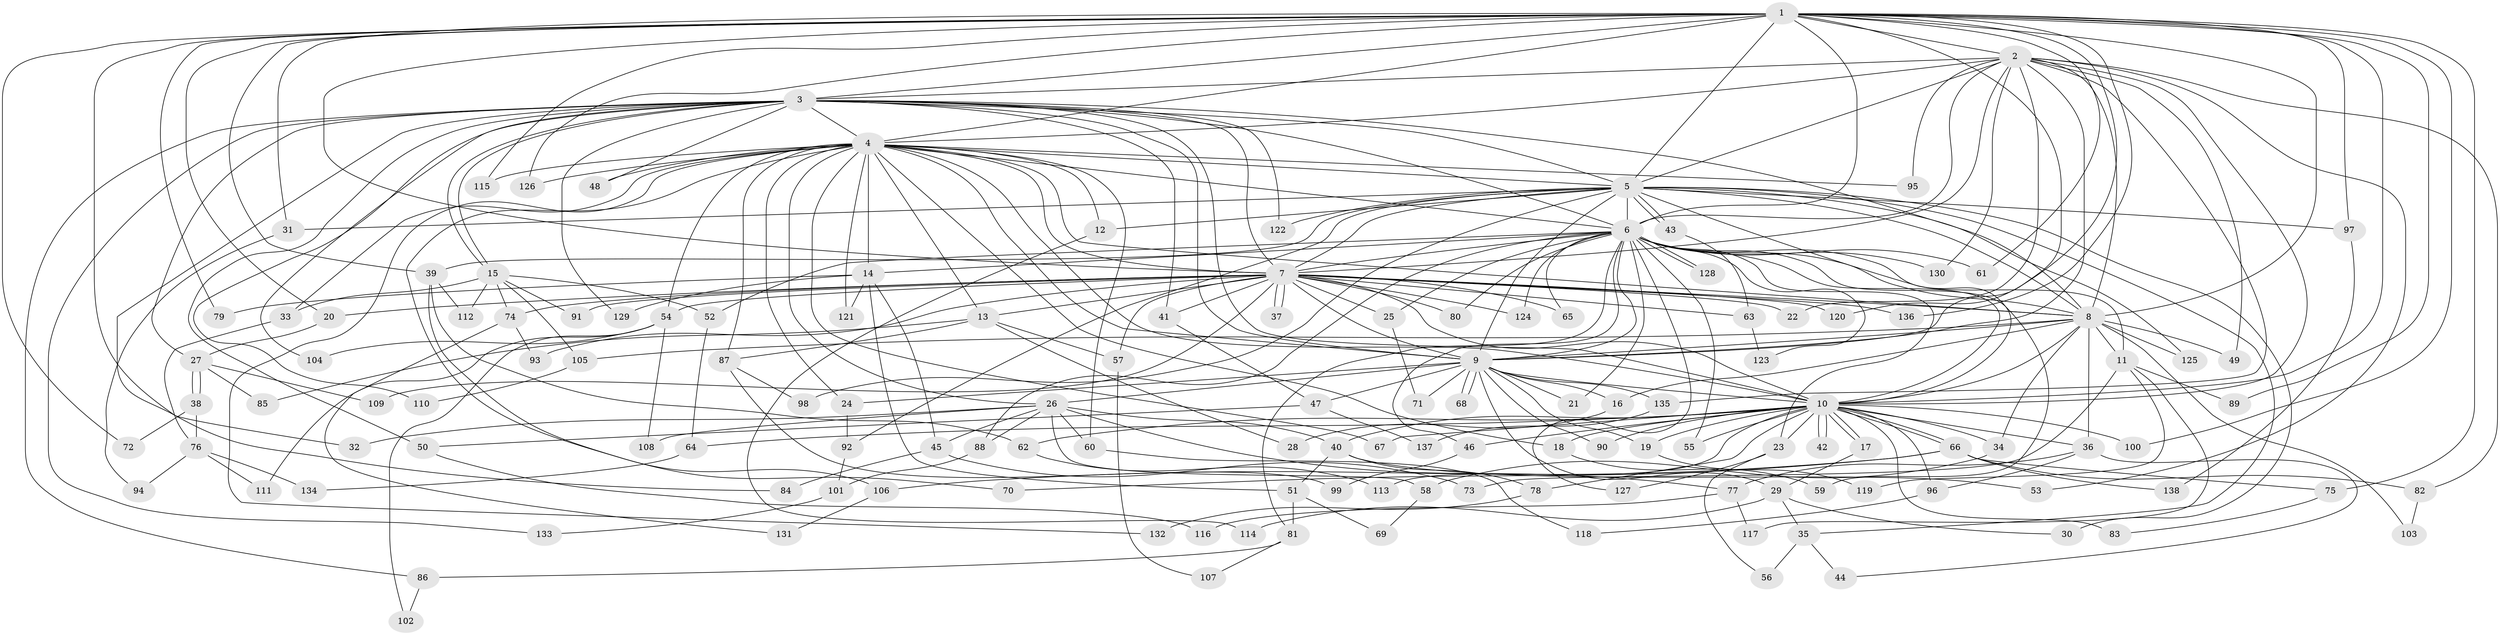 // Generated by graph-tools (version 1.1) at 2025/45/03/09/25 04:45:53]
// undirected, 138 vertices, 301 edges
graph export_dot {
graph [start="1"]
  node [color=gray90,style=filled];
  1;
  2;
  3;
  4;
  5;
  6;
  7;
  8;
  9;
  10;
  11;
  12;
  13;
  14;
  15;
  16;
  17;
  18;
  19;
  20;
  21;
  22;
  23;
  24;
  25;
  26;
  27;
  28;
  29;
  30;
  31;
  32;
  33;
  34;
  35;
  36;
  37;
  38;
  39;
  40;
  41;
  42;
  43;
  44;
  45;
  46;
  47;
  48;
  49;
  50;
  51;
  52;
  53;
  54;
  55;
  56;
  57;
  58;
  59;
  60;
  61;
  62;
  63;
  64;
  65;
  66;
  67;
  68;
  69;
  70;
  71;
  72;
  73;
  74;
  75;
  76;
  77;
  78;
  79;
  80;
  81;
  82;
  83;
  84;
  85;
  86;
  87;
  88;
  89;
  90;
  91;
  92;
  93;
  94;
  95;
  96;
  97;
  98;
  99;
  100;
  101;
  102;
  103;
  104;
  105;
  106;
  107;
  108;
  109;
  110;
  111;
  112;
  113;
  114;
  115;
  116;
  117;
  118;
  119;
  120;
  121;
  122;
  123;
  124;
  125;
  126;
  127;
  128;
  129;
  130;
  131;
  132;
  133;
  134;
  135;
  136;
  137;
  138;
  1 -- 2;
  1 -- 3;
  1 -- 4;
  1 -- 5;
  1 -- 6;
  1 -- 7;
  1 -- 8;
  1 -- 9;
  1 -- 10;
  1 -- 20;
  1 -- 31;
  1 -- 32;
  1 -- 39;
  1 -- 61;
  1 -- 72;
  1 -- 75;
  1 -- 79;
  1 -- 89;
  1 -- 97;
  1 -- 100;
  1 -- 115;
  1 -- 120;
  1 -- 126;
  1 -- 136;
  2 -- 3;
  2 -- 4;
  2 -- 5;
  2 -- 6;
  2 -- 7;
  2 -- 8;
  2 -- 9;
  2 -- 10;
  2 -- 22;
  2 -- 49;
  2 -- 53;
  2 -- 82;
  2 -- 95;
  2 -- 130;
  2 -- 135;
  3 -- 4;
  3 -- 5;
  3 -- 6;
  3 -- 7;
  3 -- 8;
  3 -- 9;
  3 -- 10;
  3 -- 15;
  3 -- 15;
  3 -- 27;
  3 -- 41;
  3 -- 48;
  3 -- 50;
  3 -- 84;
  3 -- 86;
  3 -- 104;
  3 -- 110;
  3 -- 122;
  3 -- 129;
  3 -- 133;
  4 -- 5;
  4 -- 6;
  4 -- 7;
  4 -- 8;
  4 -- 9;
  4 -- 10;
  4 -- 12;
  4 -- 13;
  4 -- 14;
  4 -- 18;
  4 -- 24;
  4 -- 26;
  4 -- 33;
  4 -- 48;
  4 -- 54;
  4 -- 60;
  4 -- 67;
  4 -- 70;
  4 -- 87;
  4 -- 95;
  4 -- 115;
  4 -- 121;
  4 -- 126;
  4 -- 132;
  5 -- 6;
  5 -- 7;
  5 -- 8;
  5 -- 9;
  5 -- 10;
  5 -- 12;
  5 -- 30;
  5 -- 31;
  5 -- 35;
  5 -- 39;
  5 -- 43;
  5 -- 43;
  5 -- 92;
  5 -- 97;
  5 -- 98;
  5 -- 122;
  5 -- 125;
  6 -- 7;
  6 -- 8;
  6 -- 9;
  6 -- 10;
  6 -- 11;
  6 -- 14;
  6 -- 21;
  6 -- 23;
  6 -- 25;
  6 -- 46;
  6 -- 52;
  6 -- 55;
  6 -- 59;
  6 -- 61;
  6 -- 65;
  6 -- 80;
  6 -- 81;
  6 -- 88;
  6 -- 123;
  6 -- 124;
  6 -- 127;
  6 -- 128;
  6 -- 128;
  6 -- 130;
  7 -- 8;
  7 -- 9;
  7 -- 10;
  7 -- 13;
  7 -- 20;
  7 -- 22;
  7 -- 25;
  7 -- 37;
  7 -- 37;
  7 -- 41;
  7 -- 54;
  7 -- 57;
  7 -- 63;
  7 -- 65;
  7 -- 74;
  7 -- 80;
  7 -- 91;
  7 -- 93;
  7 -- 109;
  7 -- 120;
  7 -- 124;
  7 -- 136;
  8 -- 9;
  8 -- 10;
  8 -- 11;
  8 -- 16;
  8 -- 34;
  8 -- 36;
  8 -- 49;
  8 -- 103;
  8 -- 105;
  8 -- 125;
  9 -- 10;
  9 -- 16;
  9 -- 19;
  9 -- 21;
  9 -- 24;
  9 -- 26;
  9 -- 29;
  9 -- 47;
  9 -- 68;
  9 -- 68;
  9 -- 71;
  9 -- 90;
  9 -- 135;
  10 -- 17;
  10 -- 17;
  10 -- 18;
  10 -- 19;
  10 -- 23;
  10 -- 34;
  10 -- 36;
  10 -- 40;
  10 -- 42;
  10 -- 42;
  10 -- 46;
  10 -- 55;
  10 -- 62;
  10 -- 64;
  10 -- 66;
  10 -- 66;
  10 -- 67;
  10 -- 78;
  10 -- 83;
  10 -- 90;
  10 -- 96;
  10 -- 100;
  10 -- 113;
  11 -- 73;
  11 -- 89;
  11 -- 117;
  11 -- 119;
  12 -- 114;
  13 -- 28;
  13 -- 57;
  13 -- 85;
  13 -- 87;
  14 -- 45;
  14 -- 51;
  14 -- 79;
  14 -- 121;
  14 -- 129;
  15 -- 33;
  15 -- 52;
  15 -- 74;
  15 -- 91;
  15 -- 105;
  15 -- 112;
  16 -- 28;
  17 -- 29;
  18 -- 59;
  19 -- 119;
  20 -- 27;
  23 -- 56;
  23 -- 127;
  24 -- 92;
  25 -- 71;
  26 -- 32;
  26 -- 40;
  26 -- 45;
  26 -- 58;
  26 -- 60;
  26 -- 77;
  26 -- 88;
  26 -- 108;
  27 -- 38;
  27 -- 38;
  27 -- 85;
  27 -- 109;
  29 -- 30;
  29 -- 35;
  29 -- 114;
  31 -- 94;
  33 -- 76;
  34 -- 58;
  35 -- 44;
  35 -- 56;
  36 -- 44;
  36 -- 77;
  36 -- 96;
  38 -- 72;
  38 -- 76;
  39 -- 62;
  39 -- 106;
  39 -- 112;
  40 -- 51;
  40 -- 53;
  40 -- 78;
  41 -- 47;
  43 -- 63;
  45 -- 73;
  45 -- 84;
  46 -- 99;
  47 -- 50;
  47 -- 137;
  50 -- 116;
  51 -- 69;
  51 -- 81;
  52 -- 64;
  54 -- 102;
  54 -- 104;
  54 -- 108;
  54 -- 111;
  57 -- 107;
  58 -- 69;
  60 -- 118;
  62 -- 113;
  63 -- 123;
  64 -- 134;
  66 -- 70;
  66 -- 75;
  66 -- 82;
  66 -- 106;
  66 -- 138;
  74 -- 93;
  74 -- 131;
  75 -- 83;
  76 -- 94;
  76 -- 111;
  76 -- 134;
  77 -- 116;
  77 -- 117;
  78 -- 132;
  81 -- 86;
  81 -- 107;
  82 -- 103;
  86 -- 102;
  87 -- 98;
  87 -- 99;
  88 -- 101;
  92 -- 101;
  96 -- 118;
  97 -- 138;
  101 -- 133;
  105 -- 110;
  106 -- 131;
  135 -- 137;
}
